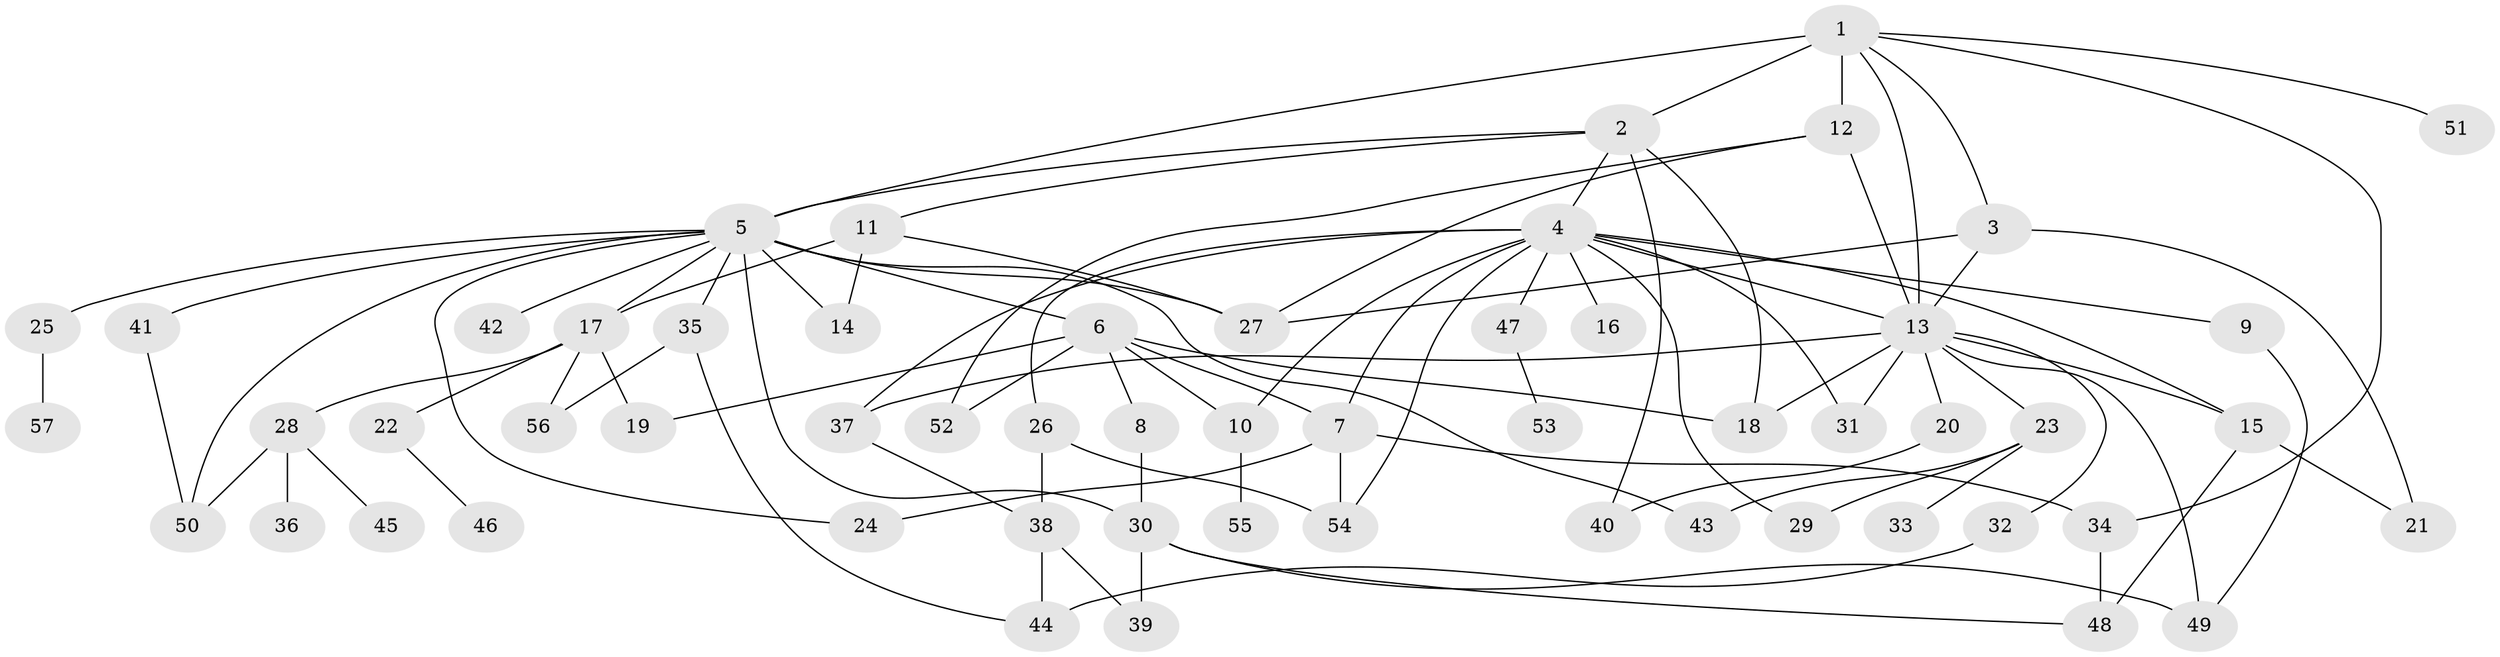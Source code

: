 // original degree distribution, {11: 0.007142857142857143, 10: 0.014285714285714285, 4: 0.06428571428571428, 16: 0.007142857142857143, 15: 0.007142857142857143, 13: 0.007142857142857143, 5: 0.05, 1: 0.4357142857142857, 2: 0.21428571428571427, 3: 0.17142857142857143, 8: 0.014285714285714285, 7: 0.007142857142857143}
// Generated by graph-tools (version 1.1) at 2025/50/03/04/25 22:50:37]
// undirected, 57 vertices, 94 edges
graph export_dot {
  node [color=gray90,style=filled];
  1;
  2;
  3;
  4;
  5;
  6;
  7;
  8;
  9;
  10;
  11;
  12;
  13;
  14;
  15;
  16;
  17;
  18;
  19;
  20;
  21;
  22;
  23;
  24;
  25;
  26;
  27;
  28;
  29;
  30;
  31;
  32;
  33;
  34;
  35;
  36;
  37;
  38;
  39;
  40;
  41;
  42;
  43;
  44;
  45;
  46;
  47;
  48;
  49;
  50;
  51;
  52;
  53;
  54;
  55;
  56;
  57;
  1 -- 2 [weight=1.0];
  1 -- 3 [weight=1.0];
  1 -- 5 [weight=1.0];
  1 -- 12 [weight=4.0];
  1 -- 13 [weight=1.0];
  1 -- 34 [weight=1.0];
  1 -- 51 [weight=1.0];
  2 -- 4 [weight=1.0];
  2 -- 5 [weight=1.0];
  2 -- 11 [weight=1.0];
  2 -- 18 [weight=1.0];
  2 -- 40 [weight=1.0];
  3 -- 13 [weight=1.0];
  3 -- 21 [weight=1.0];
  3 -- 27 [weight=2.0];
  4 -- 7 [weight=1.0];
  4 -- 9 [weight=1.0];
  4 -- 10 [weight=1.0];
  4 -- 13 [weight=1.0];
  4 -- 15 [weight=1.0];
  4 -- 16 [weight=1.0];
  4 -- 26 [weight=1.0];
  4 -- 29 [weight=1.0];
  4 -- 31 [weight=1.0];
  4 -- 37 [weight=2.0];
  4 -- 47 [weight=1.0];
  4 -- 54 [weight=1.0];
  5 -- 6 [weight=1.0];
  5 -- 14 [weight=1.0];
  5 -- 17 [weight=1.0];
  5 -- 24 [weight=1.0];
  5 -- 25 [weight=1.0];
  5 -- 27 [weight=1.0];
  5 -- 30 [weight=1.0];
  5 -- 35 [weight=1.0];
  5 -- 41 [weight=1.0];
  5 -- 42 [weight=1.0];
  5 -- 43 [weight=1.0];
  5 -- 50 [weight=1.0];
  6 -- 7 [weight=1.0];
  6 -- 8 [weight=5.0];
  6 -- 10 [weight=1.0];
  6 -- 18 [weight=1.0];
  6 -- 19 [weight=1.0];
  6 -- 52 [weight=1.0];
  7 -- 24 [weight=1.0];
  7 -- 34 [weight=1.0];
  7 -- 54 [weight=1.0];
  8 -- 30 [weight=1.0];
  9 -- 49 [weight=1.0];
  10 -- 55 [weight=1.0];
  11 -- 14 [weight=1.0];
  11 -- 17 [weight=1.0];
  11 -- 27 [weight=1.0];
  12 -- 13 [weight=1.0];
  12 -- 27 [weight=1.0];
  12 -- 52 [weight=1.0];
  13 -- 15 [weight=1.0];
  13 -- 18 [weight=1.0];
  13 -- 20 [weight=1.0];
  13 -- 23 [weight=1.0];
  13 -- 31 [weight=3.0];
  13 -- 32 [weight=1.0];
  13 -- 37 [weight=1.0];
  13 -- 49 [weight=1.0];
  15 -- 21 [weight=1.0];
  15 -- 48 [weight=1.0];
  17 -- 19 [weight=1.0];
  17 -- 22 [weight=1.0];
  17 -- 28 [weight=1.0];
  17 -- 56 [weight=2.0];
  20 -- 40 [weight=1.0];
  22 -- 46 [weight=1.0];
  23 -- 29 [weight=1.0];
  23 -- 33 [weight=1.0];
  23 -- 43 [weight=1.0];
  25 -- 57 [weight=1.0];
  26 -- 38 [weight=1.0];
  26 -- 54 [weight=1.0];
  28 -- 36 [weight=3.0];
  28 -- 45 [weight=1.0];
  28 -- 50 [weight=1.0];
  30 -- 39 [weight=1.0];
  30 -- 48 [weight=1.0];
  30 -- 49 [weight=1.0];
  32 -- 44 [weight=1.0];
  34 -- 48 [weight=2.0];
  35 -- 44 [weight=1.0];
  35 -- 56 [weight=1.0];
  37 -- 38 [weight=1.0];
  38 -- 39 [weight=1.0];
  38 -- 44 [weight=1.0];
  41 -- 50 [weight=1.0];
  47 -- 53 [weight=1.0];
}
